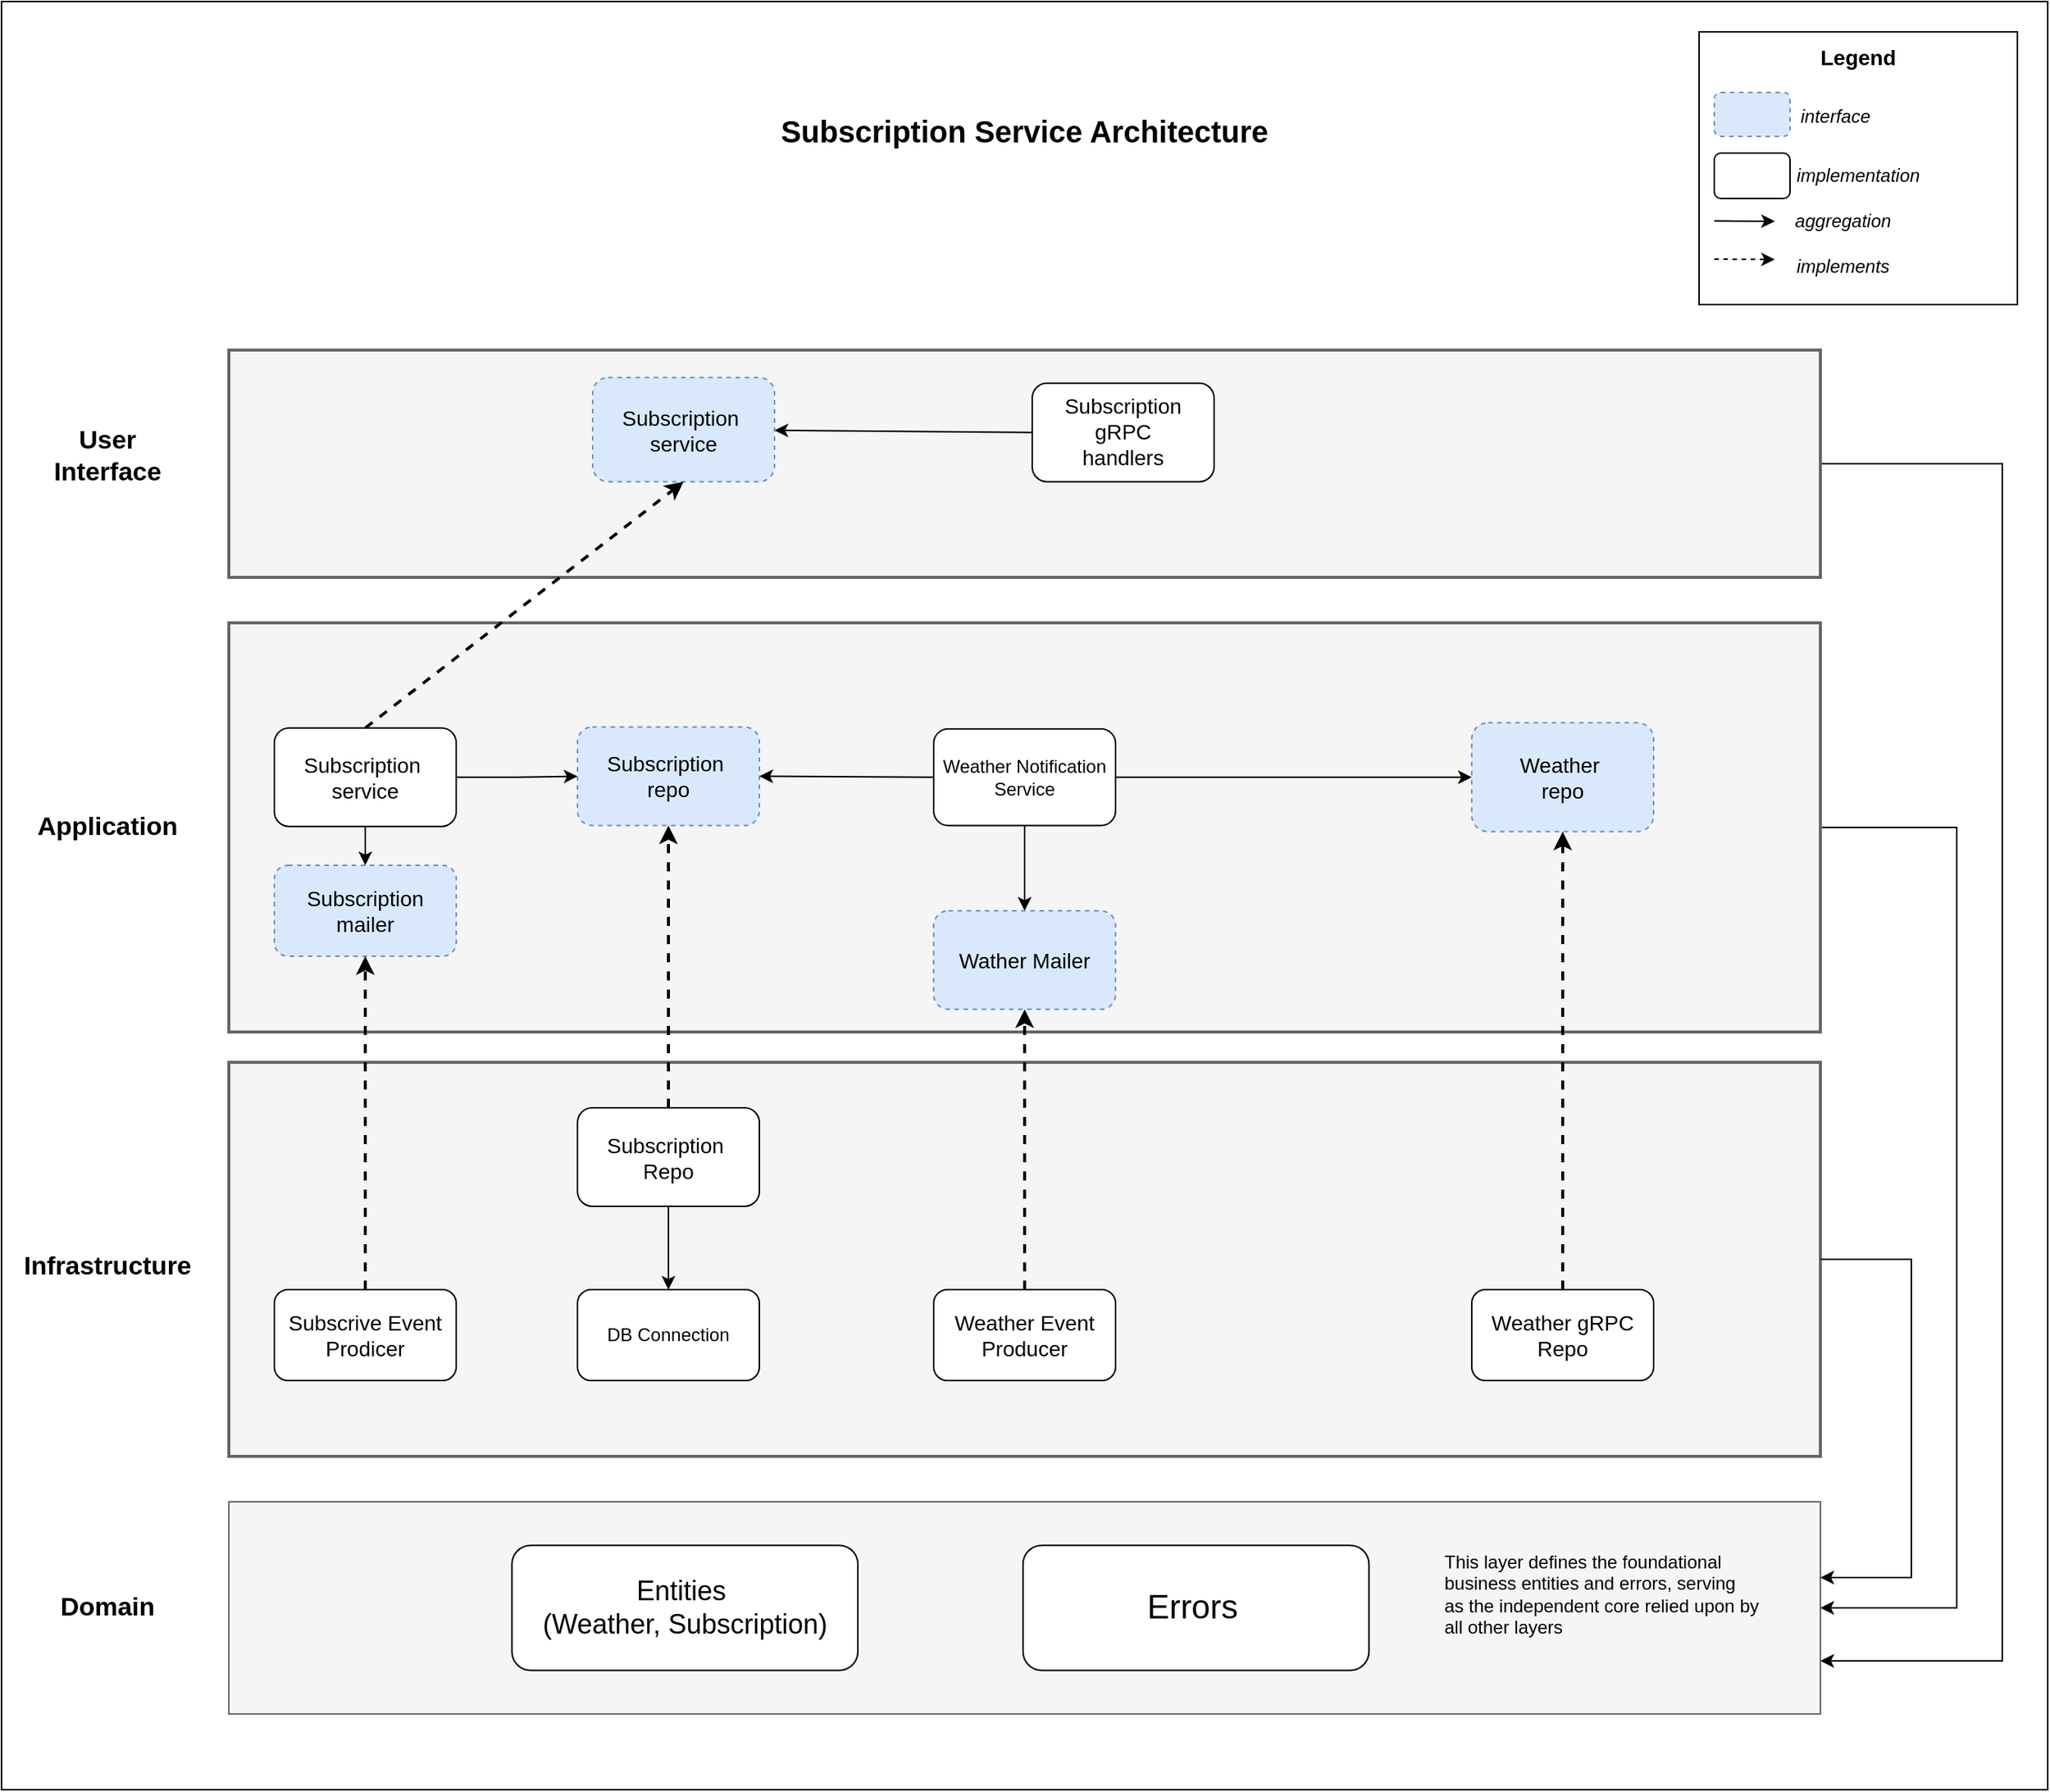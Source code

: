 <mxfile version="28.0.7">
  <diagram name="Page-1" id="Kw5NMBNeJMxN6zYnmuAU">
    <mxGraphModel dx="2424" dy="2035" grid="1" gridSize="10" guides="1" tooltips="1" connect="1" arrows="1" fold="1" page="1" pageScale="1" pageWidth="850" pageHeight="1100" math="0" shadow="0">
      <root>
        <mxCell id="0" />
        <mxCell id="1" parent="0" />
        <mxCell id="z3ftgzrEW_vmbGAGni-j-2" value="" style="rounded=0;whiteSpace=wrap;html=1;" parent="1" vertex="1">
          <mxGeometry x="-230" y="-160" width="1350" height="1180" as="geometry" />
        </mxCell>
        <mxCell id="2HDI1W_ulflKCCBntizG-5" style="edgeStyle=orthogonalEdgeStyle;rounded=0;orthogonalLoop=1;jettySize=auto;html=1;exitX=1;exitY=0.5;exitDx=0;exitDy=0;entryX=1;entryY=0.75;entryDx=0;entryDy=0;" edge="1" parent="1" source="z3ftgzrEW_vmbGAGni-j-3" target="z3ftgzrEW_vmbGAGni-j-25">
          <mxGeometry relative="1" as="geometry">
            <Array as="points">
              <mxPoint x="1090" y="145" />
              <mxPoint x="1090" y="935" />
            </Array>
          </mxGeometry>
        </mxCell>
        <mxCell id="z3ftgzrEW_vmbGAGni-j-3" value="" style="rounded=0;whiteSpace=wrap;html=1;fillColor=#f5f5f5;strokeColor=#666666;fontColor=#333333;strokeWidth=2;" parent="1" vertex="1">
          <mxGeometry x="-80" y="70" width="1050" height="150" as="geometry" />
        </mxCell>
        <mxCell id="2HDI1W_ulflKCCBntizG-1" style="rounded=0;orthogonalLoop=1;jettySize=auto;html=1;exitX=0;exitY=0.5;exitDx=0;exitDy=0;" edge="1" parent="1" source="z3ftgzrEW_vmbGAGni-j-4" target="z3ftgzrEW_vmbGAGni-j-11">
          <mxGeometry relative="1" as="geometry" />
        </mxCell>
        <mxCell id="z3ftgzrEW_vmbGAGni-j-4" value="&lt;font style=&quot;font-size: 14px;&quot;&gt;Subscription gRPC&lt;/font&gt;&lt;div&gt;&lt;font style=&quot;font-size: 14px;&quot;&gt;handlers&lt;/font&gt;&lt;/div&gt;" style="rounded=1;whiteSpace=wrap;html=1;" parent="1" vertex="1">
          <mxGeometry x="450" y="91.88" width="120" height="65" as="geometry" />
        </mxCell>
        <mxCell id="z3ftgzrEW_vmbGAGni-j-8" value="&lt;font style=&quot;font-size: 17px;&quot;&gt;User Interface&lt;/font&gt;" style="text;html=1;align=center;verticalAlign=middle;whiteSpace=wrap;rounded=0;fontStyle=1" parent="1" vertex="1">
          <mxGeometry x="-190" y="125" width="60" height="30" as="geometry" />
        </mxCell>
        <mxCell id="z3ftgzrEW_vmbGAGni-j-11" value="&lt;font style=&quot;font-size: 14px;&quot;&gt;Subscription&amp;nbsp;&lt;/font&gt;&lt;div&gt;&lt;font style=&quot;font-size: 14px;&quot;&gt;service&lt;/font&gt;&lt;/div&gt;" style="rounded=1;whiteSpace=wrap;html=1;dashed=1;fillColor=#dae8fc;strokeColor=#6c8ebf;" parent="1" vertex="1">
          <mxGeometry x="160" y="88.13" width="120" height="68.75" as="geometry" />
        </mxCell>
        <mxCell id="2HDI1W_ulflKCCBntizG-6" style="edgeStyle=orthogonalEdgeStyle;rounded=0;orthogonalLoop=1;jettySize=auto;html=1;exitX=1;exitY=0.5;exitDx=0;exitDy=0;entryX=1;entryY=0.5;entryDx=0;entryDy=0;" edge="1" parent="1" source="z3ftgzrEW_vmbGAGni-j-14" target="z3ftgzrEW_vmbGAGni-j-25">
          <mxGeometry relative="1" as="geometry">
            <Array as="points">
              <mxPoint x="1060" y="385" />
              <mxPoint x="1060" y="900" />
            </Array>
          </mxGeometry>
        </mxCell>
        <mxCell id="z3ftgzrEW_vmbGAGni-j-14" value="" style="rounded=0;whiteSpace=wrap;html=1;fillColor=#f5f5f5;strokeColor=#666666;fontColor=#333333;strokeWidth=2;" parent="1" vertex="1">
          <mxGeometry x="-80" y="250" width="1050" height="270" as="geometry" />
        </mxCell>
        <mxCell id="z3ftgzrEW_vmbGAGni-j-22" value="" style="rounded=0;orthogonalLoop=1;jettySize=auto;html=1;exitX=0.5;exitY=0;exitDx=0;exitDy=0;entryX=0.5;entryY=1;entryDx=0;entryDy=0;dashed=1;strokeWidth=2;" parent="1" source="z3ftgzrEW_vmbGAGni-j-16" target="z3ftgzrEW_vmbGAGni-j-11" edge="1">
          <mxGeometry relative="1" as="geometry" />
        </mxCell>
        <mxCell id="L5JQNhEUDKY4b-Tlf11Z-6" style="edgeStyle=orthogonalEdgeStyle;rounded=0;orthogonalLoop=1;jettySize=auto;html=1;exitX=1;exitY=0.5;exitDx=0;exitDy=0;" parent="1" source="z3ftgzrEW_vmbGAGni-j-16" target="z3ftgzrEW_vmbGAGni-j-20" edge="1">
          <mxGeometry relative="1" as="geometry" />
        </mxCell>
        <mxCell id="R8bRqbQ6-cuv9lgSVqGH-6" style="edgeStyle=orthogonalEdgeStyle;rounded=0;orthogonalLoop=1;jettySize=auto;html=1;exitX=0.5;exitY=1;exitDx=0;exitDy=0;entryX=0.5;entryY=0;entryDx=0;entryDy=0;" parent="1" source="z3ftgzrEW_vmbGAGni-j-16" target="R8bRqbQ6-cuv9lgSVqGH-5" edge="1">
          <mxGeometry relative="1" as="geometry" />
        </mxCell>
        <mxCell id="z3ftgzrEW_vmbGAGni-j-16" value="&lt;font style=&quot;font-size: 14px;&quot;&gt;Subscription&amp;nbsp;&lt;/font&gt;&lt;div&gt;&lt;span style=&quot;font-size: 14px;&quot;&gt;service&lt;/span&gt;&lt;/div&gt;" style="rounded=1;whiteSpace=wrap;html=1;" parent="1" vertex="1">
          <mxGeometry x="-50" y="319.37" width="120" height="65" as="geometry" />
        </mxCell>
        <mxCell id="z3ftgzrEW_vmbGAGni-j-20" value="&lt;font style=&quot;font-size: 14px;&quot;&gt;Subscription&amp;nbsp;&lt;/font&gt;&lt;div&gt;&lt;font style=&quot;font-size: 14px;&quot;&gt;repo&lt;/font&gt;&lt;/div&gt;" style="rounded=1;whiteSpace=wrap;html=1;dashed=1;fillColor=#dae8fc;strokeColor=#6c8ebf;" parent="1" vertex="1">
          <mxGeometry x="150" y="318.75" width="120" height="65" as="geometry" />
        </mxCell>
        <mxCell id="z3ftgzrEW_vmbGAGni-j-21" value="&lt;span style=&quot;font-size: 14px;&quot;&gt;Weather&amp;nbsp;&lt;/span&gt;&lt;div&gt;&lt;span style=&quot;font-size: 14px;&quot;&gt;repo&lt;/span&gt;&lt;/div&gt;" style="rounded=1;whiteSpace=wrap;html=1;dashed=1;fillColor=#dae8fc;strokeColor=#6c8ebf;" parent="1" vertex="1">
          <mxGeometry x="740" y="315.93" width="120" height="71.88" as="geometry" />
        </mxCell>
        <mxCell id="z3ftgzrEW_vmbGAGni-j-23" value="&lt;font style=&quot;font-size: 17px;&quot;&gt;Application&lt;/font&gt;" style="text;html=1;align=center;verticalAlign=middle;whiteSpace=wrap;rounded=0;fontStyle=1" parent="1" vertex="1">
          <mxGeometry x="-210" y="370" width="100" height="30" as="geometry" />
        </mxCell>
        <mxCell id="z3ftgzrEW_vmbGAGni-j-51" value="" style="rounded=0;whiteSpace=wrap;html=1;fillColor=#f5f5f5;strokeColor=#666666;fontColor=#333333;strokeWidth=2;" parent="1" vertex="1">
          <mxGeometry x="-80" y="540" width="1050" height="260" as="geometry" />
        </mxCell>
        <mxCell id="z3ftgzrEW_vmbGAGni-j-36" value="" style="group;strokeWidth=2;" parent="1" connectable="0" vertex="1">
          <mxGeometry x="-80" y="830" width="1050" height="140" as="geometry" />
        </mxCell>
        <mxCell id="z3ftgzrEW_vmbGAGni-j-25" value="" style="rounded=0;whiteSpace=wrap;html=1;fillColor=#f5f5f5;strokeColor=#666666;fontColor=#333333;" parent="z3ftgzrEW_vmbGAGni-j-36" vertex="1">
          <mxGeometry width="1050" height="140" as="geometry" />
        </mxCell>
        <mxCell id="z3ftgzrEW_vmbGAGni-j-27" value="&lt;font style=&quot;font-size: 18px;&quot;&gt;Entities&amp;nbsp;&lt;/font&gt;&lt;div&gt;&lt;font style=&quot;font-size: 18px;&quot;&gt;(Weather, Subscription)&lt;/font&gt;&lt;/div&gt;" style="rounded=1;whiteSpace=wrap;html=1;" parent="z3ftgzrEW_vmbGAGni-j-36" vertex="1">
          <mxGeometry x="186.75" y="28.75" width="228.25" height="82.5" as="geometry" />
        </mxCell>
        <mxCell id="z3ftgzrEW_vmbGAGni-j-45" value="&lt;font style=&quot;font-size: 22px;&quot;&gt;Errors&lt;/font&gt;&lt;font style=&quot;font-size: 16px;&quot;&gt;&amp;nbsp;&lt;/font&gt;" style="rounded=1;whiteSpace=wrap;html=1;" parent="z3ftgzrEW_vmbGAGni-j-36" vertex="1">
          <mxGeometry x="523.938" y="28.75" width="228.25" height="82.5" as="geometry" />
        </mxCell>
        <mxCell id="R8bRqbQ6-cuv9lgSVqGH-37" value="This layer defines the foundational business entities and errors, serving as the independent core relied upon by all other layers" style="text;html=1;align=left;verticalAlign=middle;whiteSpace=wrap;rounded=0;" parent="z3ftgzrEW_vmbGAGni-j-36" vertex="1">
          <mxGeometry x="800" y="11.25" width="210" height="100" as="geometry" />
        </mxCell>
        <mxCell id="z3ftgzrEW_vmbGAGni-j-54" value="" style="rounded=0;orthogonalLoop=1;jettySize=auto;html=1;exitX=0.5;exitY=0;exitDx=0;exitDy=0;dashed=1;strokeWidth=2;entryX=0.5;entryY=1;entryDx=0;entryDy=0;" parent="1" source="z3ftgzrEW_vmbGAGni-j-52" target="z3ftgzrEW_vmbGAGni-j-20" edge="1">
          <mxGeometry relative="1" as="geometry" />
        </mxCell>
        <mxCell id="z3ftgzrEW_vmbGAGni-j-56" style="edgeStyle=orthogonalEdgeStyle;rounded=0;orthogonalLoop=1;jettySize=auto;html=1;exitX=0.5;exitY=1;exitDx=0;exitDy=0;" parent="1" source="z3ftgzrEW_vmbGAGni-j-52" target="z3ftgzrEW_vmbGAGni-j-55" edge="1">
          <mxGeometry relative="1" as="geometry" />
        </mxCell>
        <mxCell id="z3ftgzrEW_vmbGAGni-j-52" value="&lt;font style=&quot;font-size: 14px;&quot;&gt;Subscription&amp;nbsp;&lt;/font&gt;&lt;div&gt;&lt;span style=&quot;font-size: 14px;&quot;&gt;Repo&lt;/span&gt;&lt;/div&gt;" style="rounded=1;whiteSpace=wrap;html=1;" parent="1" vertex="1">
          <mxGeometry x="150" y="570" width="120" height="65" as="geometry" />
        </mxCell>
        <mxCell id="z3ftgzrEW_vmbGAGni-j-55" value="DB Connection" style="rounded=1;whiteSpace=wrap;html=1;" parent="1" vertex="1">
          <mxGeometry x="150" y="690" width="120" height="60" as="geometry" />
        </mxCell>
        <mxCell id="z3ftgzrEW_vmbGAGni-j-57" value="&lt;font style=&quot;font-size: 17px;&quot;&gt;Infrastructure&lt;/font&gt;" style="text;html=1;align=center;verticalAlign=middle;whiteSpace=wrap;rounded=0;fontStyle=1" parent="1" vertex="1">
          <mxGeometry x="-210" y="660" width="100" height="30" as="geometry" />
        </mxCell>
        <mxCell id="z3ftgzrEW_vmbGAGni-j-33" value="&lt;font style=&quot;font-size: 17px;&quot;&gt;Domain&lt;/font&gt;" style="text;html=1;align=center;verticalAlign=middle;whiteSpace=wrap;rounded=0;fontStyle=1" parent="1" vertex="1">
          <mxGeometry x="-210" y="885" width="100" height="30" as="geometry" />
        </mxCell>
        <mxCell id="R8bRqbQ6-cuv9lgSVqGH-5" value="&lt;font style=&quot;font-size: 14px;&quot;&gt;Subscription&lt;/font&gt;&lt;div&gt;&lt;font style=&quot;font-size: 14px;&quot;&gt;mailer&lt;/font&gt;&lt;/div&gt;" style="rounded=1;whiteSpace=wrap;html=1;fillColor=#dae8fc;strokeColor=#6c8ebf;dashed=1;" parent="1" vertex="1">
          <mxGeometry x="-50" y="410" width="120" height="60" as="geometry" />
        </mxCell>
        <mxCell id="R8bRqbQ6-cuv9lgSVqGH-8" value="" style="edgeStyle=orthogonalEdgeStyle;rounded=0;orthogonalLoop=1;jettySize=auto;html=1;exitX=0.5;exitY=0;exitDx=0;exitDy=0;dashed=1;strokeWidth=2;" parent="1" source="R8bRqbQ6-cuv9lgSVqGH-7" target="R8bRqbQ6-cuv9lgSVqGH-5" edge="1">
          <mxGeometry relative="1" as="geometry" />
        </mxCell>
        <mxCell id="R8bRqbQ6-cuv9lgSVqGH-7" value="&lt;font style=&quot;font-size: 14px;&quot;&gt;Subscrive Event Prodicer&lt;/font&gt;" style="rounded=1;whiteSpace=wrap;html=1;" parent="1" vertex="1">
          <mxGeometry x="-50" y="690" width="120" height="60" as="geometry" />
        </mxCell>
        <mxCell id="R8bRqbQ6-cuv9lgSVqGH-17" style="rounded=0;orthogonalLoop=1;jettySize=auto;html=1;exitX=0;exitY=0.5;exitDx=0;exitDy=0;entryX=1;entryY=0.5;entryDx=0;entryDy=0;" parent="1" source="R8bRqbQ6-cuv9lgSVqGH-16" target="z3ftgzrEW_vmbGAGni-j-20" edge="1">
          <mxGeometry relative="1" as="geometry" />
        </mxCell>
        <mxCell id="R8bRqbQ6-cuv9lgSVqGH-18" style="rounded=0;orthogonalLoop=1;jettySize=auto;html=1;exitX=1;exitY=0.5;exitDx=0;exitDy=0;entryX=0;entryY=0.5;entryDx=0;entryDy=0;" parent="1" source="R8bRqbQ6-cuv9lgSVqGH-16" target="z3ftgzrEW_vmbGAGni-j-21" edge="1">
          <mxGeometry relative="1" as="geometry" />
        </mxCell>
        <mxCell id="R8bRqbQ6-cuv9lgSVqGH-20" style="edgeStyle=orthogonalEdgeStyle;rounded=0;orthogonalLoop=1;jettySize=auto;html=1;exitX=0.5;exitY=1;exitDx=0;exitDy=0;entryX=0.5;entryY=0;entryDx=0;entryDy=0;" parent="1" source="R8bRqbQ6-cuv9lgSVqGH-16" target="R8bRqbQ6-cuv9lgSVqGH-19" edge="1">
          <mxGeometry relative="1" as="geometry" />
        </mxCell>
        <mxCell id="R8bRqbQ6-cuv9lgSVqGH-16" value="Weather Notification Service" style="rounded=1;whiteSpace=wrap;html=1;" parent="1" vertex="1">
          <mxGeometry x="385" y="320" width="120" height="63.75" as="geometry" />
        </mxCell>
        <mxCell id="R8bRqbQ6-cuv9lgSVqGH-19" value="&lt;span style=&quot;font-size: 14px; background-color: transparent; color: light-dark(rgb(0, 0, 0), rgb(255, 255, 255));&quot;&gt;Wather Mailer&lt;/span&gt;" style="rounded=1;whiteSpace=wrap;html=1;dashed=1;fillColor=#dae8fc;strokeColor=#6c8ebf;" parent="1" vertex="1">
          <mxGeometry x="385" y="440" width="120" height="65" as="geometry" />
        </mxCell>
        <mxCell id="R8bRqbQ6-cuv9lgSVqGH-23" value="" style="rounded=0;orthogonalLoop=1;jettySize=auto;html=1;exitX=0.5;exitY=0;exitDx=0;exitDy=0;entryX=0.5;entryY=1;entryDx=0;entryDy=0;dashed=1;strokeWidth=2;" parent="1" source="R8bRqbQ6-cuv9lgSVqGH-21" target="R8bRqbQ6-cuv9lgSVqGH-19" edge="1">
          <mxGeometry relative="1" as="geometry" />
        </mxCell>
        <mxCell id="R8bRqbQ6-cuv9lgSVqGH-21" value="&lt;font style=&quot;font-size: 14px;&quot;&gt;Weather Event Producer&lt;/font&gt;" style="rounded=1;whiteSpace=wrap;html=1;" parent="1" vertex="1">
          <mxGeometry x="385" y="690" width="120" height="60" as="geometry" />
        </mxCell>
        <mxCell id="wK9Htb5V1dsAcN9Kde3Y-1" value="&lt;font style=&quot;font-size: 20px;&quot;&gt;&lt;b style=&quot;&quot;&gt;Subscription Service Architecture&lt;/b&gt;&lt;/font&gt;" style="text;html=1;align=center;verticalAlign=middle;whiteSpace=wrap;rounded=0;" parent="1" vertex="1">
          <mxGeometry x="205" y="-110" width="480" height="70" as="geometry" />
        </mxCell>
        <mxCell id="wK9Htb5V1dsAcN9Kde3Y-28" value="" style="group" parent="1" connectable="0" vertex="1">
          <mxGeometry x="890" y="-140.001" width="210" height="180.001" as="geometry" />
        </mxCell>
        <mxCell id="wK9Htb5V1dsAcN9Kde3Y-5" value="" style="rounded=0;whiteSpace=wrap;html=1;" parent="wK9Htb5V1dsAcN9Kde3Y-28" vertex="1">
          <mxGeometry y="0.001" width="210" height="180" as="geometry" />
        </mxCell>
        <mxCell id="wK9Htb5V1dsAcN9Kde3Y-6" value="&lt;font style=&quot;font-size: 14px;&quot;&gt;&lt;b&gt;Legend&lt;/b&gt;&lt;/font&gt;" style="text;html=1;align=center;verticalAlign=middle;whiteSpace=wrap;rounded=0;" parent="wK9Htb5V1dsAcN9Kde3Y-28" vertex="1">
          <mxGeometry x="75" width="60" height="34.286" as="geometry" />
        </mxCell>
        <mxCell id="wK9Htb5V1dsAcN9Kde3Y-8" value="" style="rounded=1;whiteSpace=wrap;html=1;fillColor=#dae8fc;strokeColor=#6c8ebf;dashed=1;" parent="wK9Htb5V1dsAcN9Kde3Y-28" vertex="1">
          <mxGeometry x="10" y="40.005" width="50" height="28.949" as="geometry" />
        </mxCell>
        <mxCell id="wK9Htb5V1dsAcN9Kde3Y-9" value="&lt;i&gt;interface&lt;/i&gt;" style="text;html=1;align=center;verticalAlign=middle;whiteSpace=wrap;rounded=0;" parent="wK9Htb5V1dsAcN9Kde3Y-28" vertex="1">
          <mxGeometry x="60" y="40.004" width="60" height="32" as="geometry" />
        </mxCell>
        <mxCell id="wK9Htb5V1dsAcN9Kde3Y-10" value="" style="rounded=1;whiteSpace=wrap;html=1;" parent="wK9Htb5V1dsAcN9Kde3Y-28" vertex="1">
          <mxGeometry x="10" y="80.001" width="50" height="30" as="geometry" />
        </mxCell>
        <mxCell id="wK9Htb5V1dsAcN9Kde3Y-11" value="&lt;i&gt;implementation&lt;/i&gt;" style="text;html=1;align=center;verticalAlign=middle;whiteSpace=wrap;rounded=0;" parent="wK9Htb5V1dsAcN9Kde3Y-28" vertex="1">
          <mxGeometry x="60" y="80.001" width="90" height="30" as="geometry" />
        </mxCell>
        <mxCell id="wK9Htb5V1dsAcN9Kde3Y-13" value="" style="endArrow=classic;html=1;rounded=0;" parent="wK9Htb5V1dsAcN9Kde3Y-28" edge="1">
          <mxGeometry width="50" height="50" relative="1" as="geometry">
            <mxPoint x="10" y="124.761" as="sourcePoint" />
            <mxPoint x="50" y="125.001" as="targetPoint" />
          </mxGeometry>
        </mxCell>
        <mxCell id="wK9Htb5V1dsAcN9Kde3Y-15" value="&lt;i&gt;aggregation&lt;/i&gt;" style="text;html=1;align=center;verticalAlign=middle;whiteSpace=wrap;rounded=0;" parent="wK9Htb5V1dsAcN9Kde3Y-28" vertex="1">
          <mxGeometry x="60" y="110.001" width="70" height="30" as="geometry" />
        </mxCell>
        <mxCell id="wK9Htb5V1dsAcN9Kde3Y-16" value="" style="endArrow=classic;html=1;rounded=0;dashed=1;" parent="wK9Htb5V1dsAcN9Kde3Y-28" edge="1">
          <mxGeometry width="50" height="50" relative="1" as="geometry">
            <mxPoint x="10" y="150.001" as="sourcePoint" />
            <mxPoint x="50" y="150.241" as="targetPoint" />
          </mxGeometry>
        </mxCell>
        <mxCell id="wK9Htb5V1dsAcN9Kde3Y-27" value="&lt;i&gt;implements&lt;/i&gt;" style="text;html=1;align=center;verticalAlign=middle;whiteSpace=wrap;rounded=0;" parent="wK9Htb5V1dsAcN9Kde3Y-28" vertex="1">
          <mxGeometry x="60" y="140.001" width="70" height="30" as="geometry" />
        </mxCell>
        <mxCell id="2HDI1W_ulflKCCBntizG-4" style="edgeStyle=orthogonalEdgeStyle;rounded=0;orthogonalLoop=1;jettySize=auto;html=1;exitX=0.5;exitY=0;exitDx=0;exitDy=0;entryX=0.5;entryY=1;entryDx=0;entryDy=0;dashed=1;strokeWidth=2;" edge="1" parent="1" source="2HDI1W_ulflKCCBntizG-3" target="z3ftgzrEW_vmbGAGni-j-21">
          <mxGeometry relative="1" as="geometry" />
        </mxCell>
        <mxCell id="2HDI1W_ulflKCCBntizG-3" value="&lt;font style=&quot;font-size: 14px;&quot;&gt;Weather gRPC Repo&lt;/font&gt;" style="rounded=1;whiteSpace=wrap;html=1;" vertex="1" parent="1">
          <mxGeometry x="740" y="690" width="120" height="60" as="geometry" />
        </mxCell>
        <mxCell id="2HDI1W_ulflKCCBntizG-7" style="edgeStyle=orthogonalEdgeStyle;rounded=0;orthogonalLoop=1;jettySize=auto;html=1;exitX=1;exitY=0.5;exitDx=0;exitDy=0;entryX=1;entryY=0.357;entryDx=0;entryDy=0;entryPerimeter=0;" edge="1" parent="1" source="z3ftgzrEW_vmbGAGni-j-51" target="z3ftgzrEW_vmbGAGni-j-25">
          <mxGeometry relative="1" as="geometry">
            <Array as="points">
              <mxPoint x="1030" y="670" />
              <mxPoint x="1030" y="880" />
            </Array>
          </mxGeometry>
        </mxCell>
      </root>
    </mxGraphModel>
  </diagram>
</mxfile>
